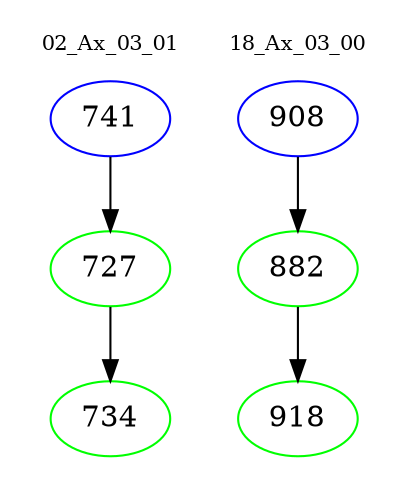 digraph{
subgraph cluster_0 {
color = white
label = "02_Ax_03_01";
fontsize=10;
T0_741 [label="741", color="blue"]
T0_741 -> T0_727 [color="black"]
T0_727 [label="727", color="green"]
T0_727 -> T0_734 [color="black"]
T0_734 [label="734", color="green"]
}
subgraph cluster_1 {
color = white
label = "18_Ax_03_00";
fontsize=10;
T1_908 [label="908", color="blue"]
T1_908 -> T1_882 [color="black"]
T1_882 [label="882", color="green"]
T1_882 -> T1_918 [color="black"]
T1_918 [label="918", color="green"]
}
}
